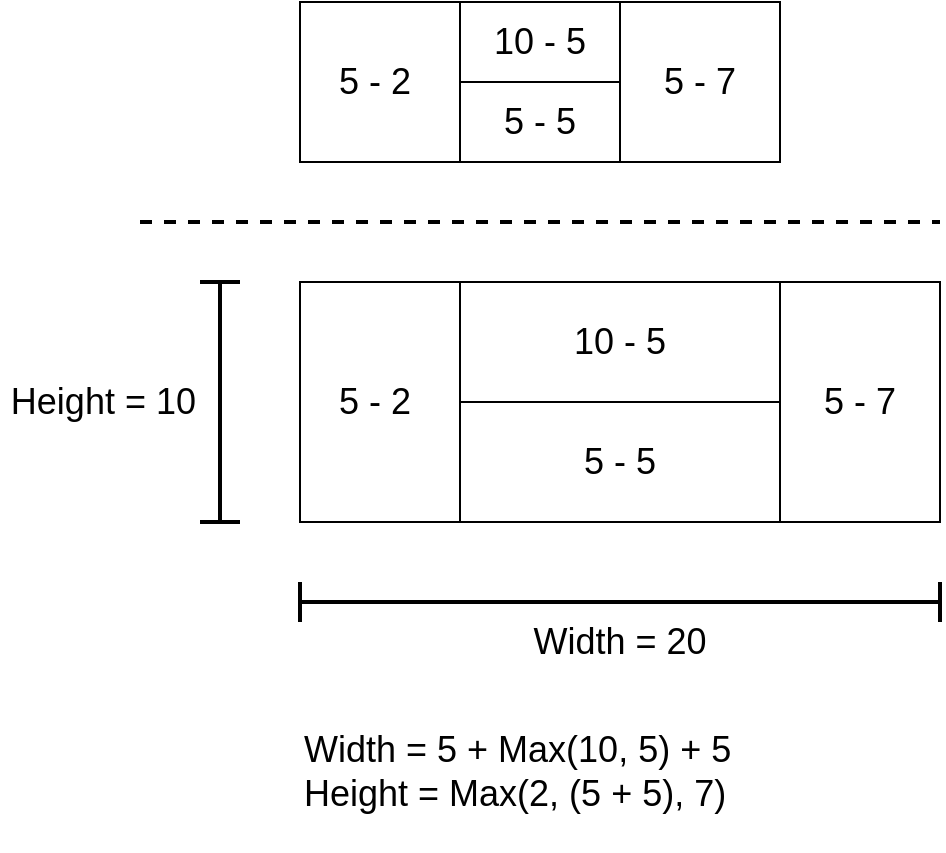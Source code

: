 <mxfile version="15.3.8" type="device"><diagram id="5mb2TCkBTTeCd1_LGGMb" name="Page-1"><mxGraphModel dx="1143" dy="698" grid="1" gridSize="10" guides="1" tooltips="1" connect="1" arrows="1" fold="1" page="1" pageScale="1" pageWidth="850" pageHeight="1100" math="0" shadow="0"><root><mxCell id="0"/><mxCell id="1" parent="0"/><mxCell id="4pKus3XEOzbER6X0dDvj-1" value="5 - 2&amp;nbsp;" style="rounded=0;whiteSpace=wrap;html=1;fontSize=18;" vertex="1" parent="1"><mxGeometry x="240" y="480" width="80" height="80" as="geometry"/></mxCell><mxCell id="4pKus3XEOzbER6X0dDvj-2" value="10 - 5" style="rounded=0;whiteSpace=wrap;html=1;fontSize=18;" vertex="1" parent="1"><mxGeometry x="320" y="480" width="80" height="40" as="geometry"/></mxCell><mxCell id="4pKus3XEOzbER6X0dDvj-3" value="5 - 5" style="rounded=0;whiteSpace=wrap;html=1;fontSize=18;" vertex="1" parent="1"><mxGeometry x="320" y="520" width="80" height="40" as="geometry"/></mxCell><mxCell id="4pKus3XEOzbER6X0dDvj-4" value="5 - 7" style="rounded=0;whiteSpace=wrap;html=1;fontSize=18;" vertex="1" parent="1"><mxGeometry x="400" y="480" width="80" height="80" as="geometry"/></mxCell><mxCell id="4pKus3XEOzbER6X0dDvj-5" value="5 - 2&amp;nbsp;" style="rounded=0;whiteSpace=wrap;html=1;fontSize=18;" vertex="1" parent="1"><mxGeometry x="240" y="620" width="80" height="120" as="geometry"/></mxCell><mxCell id="4pKus3XEOzbER6X0dDvj-6" value="10 - 5" style="rounded=0;whiteSpace=wrap;html=1;fontSize=18;" vertex="1" parent="1"><mxGeometry x="320" y="620" width="160" height="60" as="geometry"/></mxCell><mxCell id="4pKus3XEOzbER6X0dDvj-7" value="5 - 5" style="rounded=0;whiteSpace=wrap;html=1;fontSize=18;" vertex="1" parent="1"><mxGeometry x="320" y="680" width="160" height="60" as="geometry"/></mxCell><mxCell id="4pKus3XEOzbER6X0dDvj-8" value="5 - 7" style="rounded=0;whiteSpace=wrap;html=1;fontSize=18;" vertex="1" parent="1"><mxGeometry x="480" y="620" width="80" height="120" as="geometry"/></mxCell><mxCell id="4pKus3XEOzbER6X0dDvj-9" value="" style="endArrow=none;html=1;fontSize=18;strokeWidth=2;" edge="1" parent="1"><mxGeometry width="50" height="50" relative="1" as="geometry"><mxPoint x="240" y="780" as="sourcePoint"/><mxPoint x="560" y="780" as="targetPoint"/></mxGeometry></mxCell><mxCell id="4pKus3XEOzbER6X0dDvj-10" value="" style="endArrow=none;html=1;fontSize=18;strokeWidth=2;" edge="1" parent="1"><mxGeometry width="50" height="50" relative="1" as="geometry"><mxPoint x="560" y="790" as="sourcePoint"/><mxPoint x="560" y="770" as="targetPoint"/></mxGeometry></mxCell><mxCell id="4pKus3XEOzbER6X0dDvj-11" value="" style="endArrow=none;html=1;fontSize=18;strokeWidth=2;" edge="1" parent="1"><mxGeometry width="50" height="50" relative="1" as="geometry"><mxPoint x="240" y="790" as="sourcePoint"/><mxPoint x="240" y="770" as="targetPoint"/></mxGeometry></mxCell><mxCell id="4pKus3XEOzbER6X0dDvj-12" value="Width = 20" style="text;html=1;strokeColor=none;fillColor=none;align=center;verticalAlign=middle;whiteSpace=wrap;rounded=0;fontSize=18;" vertex="1" parent="1"><mxGeometry x="240" y="790" width="320" height="20" as="geometry"/></mxCell><mxCell id="4pKus3XEOzbER6X0dDvj-13" value="" style="endArrow=none;html=1;fontSize=18;strokeWidth=2;" edge="1" parent="1"><mxGeometry width="50" height="50" relative="1" as="geometry"><mxPoint x="200" y="620" as="sourcePoint"/><mxPoint x="200" y="740" as="targetPoint"/></mxGeometry></mxCell><mxCell id="4pKus3XEOzbER6X0dDvj-14" value="" style="endArrow=none;html=1;fontSize=18;strokeWidth=2;" edge="1" parent="1"><mxGeometry width="50" height="50" relative="1" as="geometry"><mxPoint x="190" y="620" as="sourcePoint"/><mxPoint x="210" y="620" as="targetPoint"/></mxGeometry></mxCell><mxCell id="4pKus3XEOzbER6X0dDvj-15" value="" style="endArrow=none;html=1;fontSize=18;strokeWidth=2;" edge="1" parent="1"><mxGeometry width="50" height="50" relative="1" as="geometry"><mxPoint x="210" y="740" as="sourcePoint"/><mxPoint x="190" y="740" as="targetPoint"/></mxGeometry></mxCell><mxCell id="4pKus3XEOzbER6X0dDvj-16" value="" style="endArrow=none;html=1;fontSize=18;strokeWidth=2;dashed=1;" edge="1" parent="1"><mxGeometry width="50" height="50" relative="1" as="geometry"><mxPoint x="160" y="590" as="sourcePoint"/><mxPoint x="560" y="590" as="targetPoint"/></mxGeometry></mxCell><mxCell id="4pKus3XEOzbER6X0dDvj-17" value="Height = 10" style="text;html=1;strokeColor=none;fillColor=none;align=right;verticalAlign=middle;whiteSpace=wrap;rounded=0;fontSize=18;" vertex="1" parent="1"><mxGeometry x="90" y="665" width="100" height="30" as="geometry"/></mxCell><mxCell id="4pKus3XEOzbER6X0dDvj-20" value="&lt;p style=&quot;line-height: 120%&quot;&gt;Width = 5 + Max(10, 5) + 5&lt;br&gt;Height =&amp;nbsp;&lt;span&gt;Max(2, (5 + 5), 7)&lt;/span&gt;&lt;/p&gt;" style="text;html=1;strokeColor=none;fillColor=none;align=left;verticalAlign=middle;whiteSpace=wrap;rounded=0;fontSize=18;labelPosition=center;verticalLabelPosition=middle;" vertex="1" parent="1"><mxGeometry x="240" y="840" width="250" height="50" as="geometry"/></mxCell></root></mxGraphModel></diagram></mxfile>